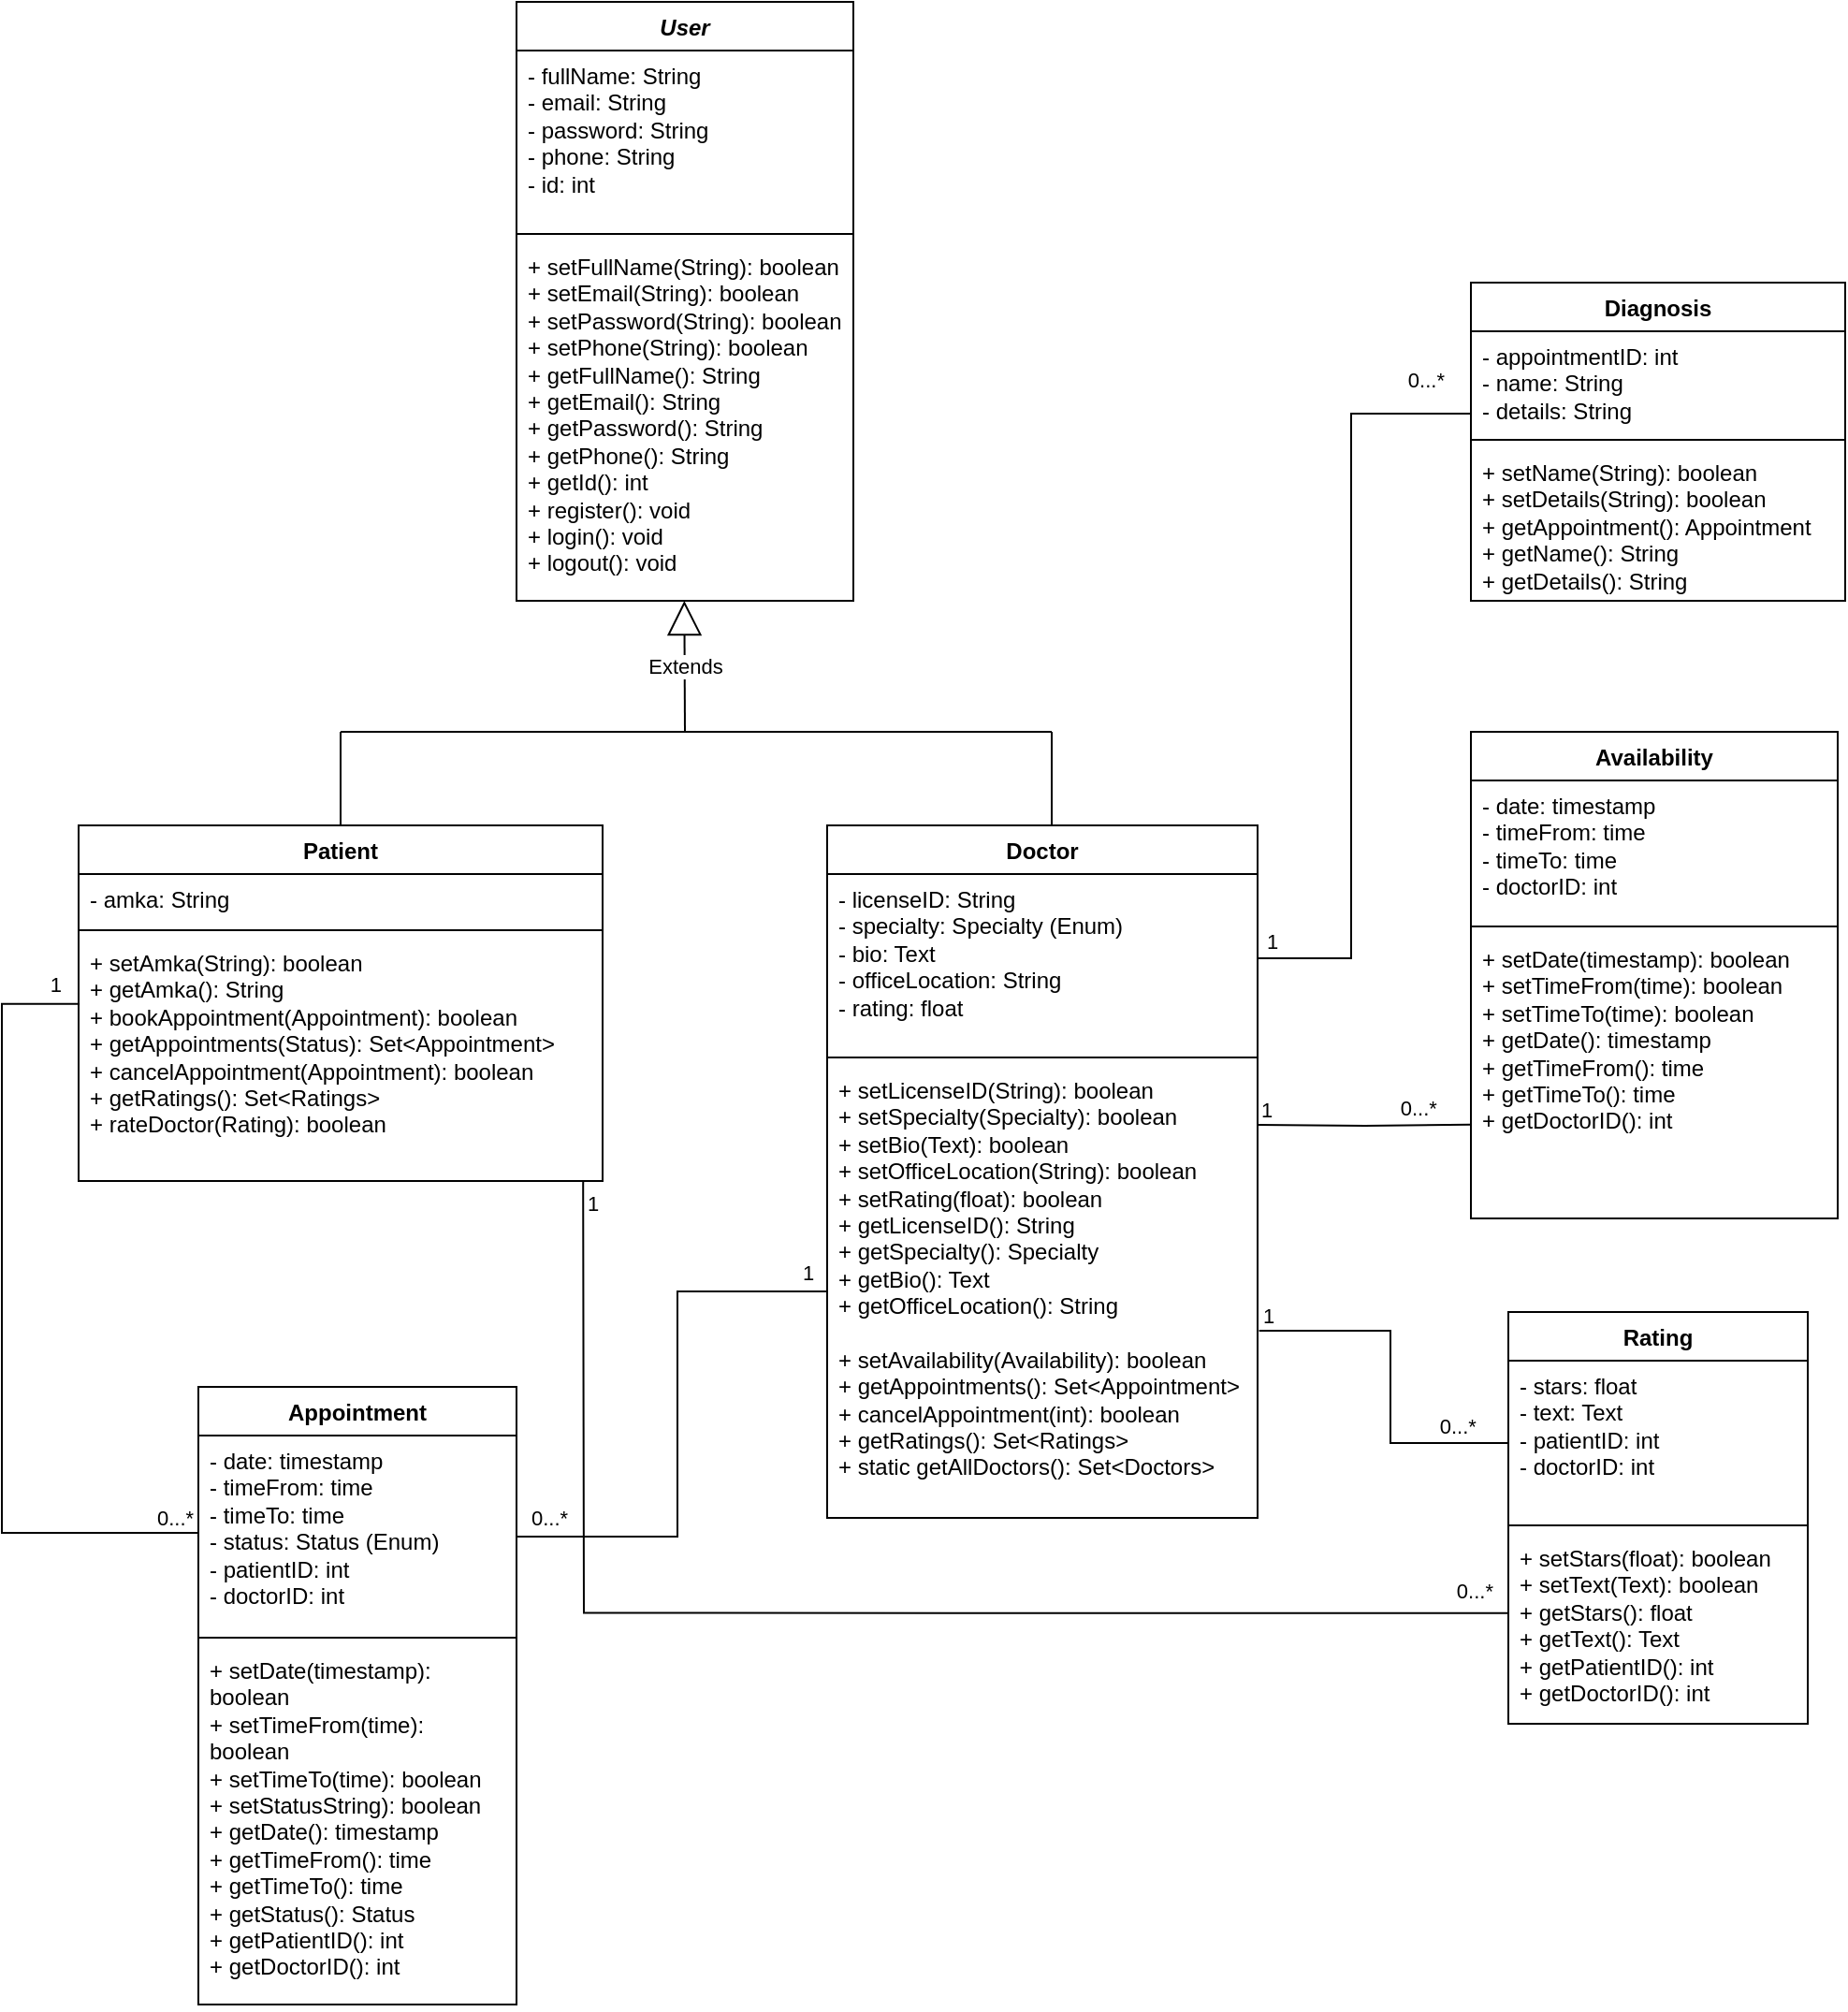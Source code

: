 <mxfile>
    <diagram name="Σελίδα-1" id="ma7eOHYsg1zkFZsJwAv3">
        <mxGraphModel dx="3332" dy="1448" grid="1" gridSize="10" guides="1" tooltips="1" connect="1" arrows="1" fold="1" page="1" pageScale="1" pageWidth="827" pageHeight="1169" math="0" shadow="0">
            <root>
                <mxCell id="0"/>
                <mxCell id="1" parent="0"/>
                <mxCell id="nEy-xEynWaODndx7Sjhn-1" value="&lt;i&gt;User&lt;/i&gt;" style="swimlane;fontStyle=1;align=center;verticalAlign=top;childLayout=stackLayout;horizontal=1;startSize=26;horizontalStack=0;resizeParent=1;resizeParentMax=0;resizeLast=0;collapsible=1;marginBottom=0;whiteSpace=wrap;html=1;" parent="1" vertex="1">
                    <mxGeometry x="-96" y="50" width="180" height="320" as="geometry">
                        <mxRectangle x="-120" y="40" width="70" height="30" as="alternateBounds"/>
                    </mxGeometry>
                </mxCell>
                <mxCell id="nEy-xEynWaODndx7Sjhn-2" value="- fullName: String&lt;div&gt;- email: String&lt;/div&gt;&lt;div&gt;- password: String&lt;/div&gt;&lt;div&gt;- phone: String&lt;/div&gt;&lt;div&gt;- id: int&lt;/div&gt;" style="text;strokeColor=none;fillColor=none;align=left;verticalAlign=top;spacingLeft=4;spacingRight=4;overflow=hidden;rotatable=0;points=[[0,0.5],[1,0.5]];portConstraint=eastwest;whiteSpace=wrap;html=1;" parent="nEy-xEynWaODndx7Sjhn-1" vertex="1">
                    <mxGeometry y="26" width="180" height="94" as="geometry"/>
                </mxCell>
                <mxCell id="nEy-xEynWaODndx7Sjhn-3" value="" style="line;strokeWidth=1;fillColor=none;align=left;verticalAlign=middle;spacingTop=-1;spacingLeft=3;spacingRight=3;rotatable=0;labelPosition=right;points=[];portConstraint=eastwest;strokeColor=inherit;" parent="nEy-xEynWaODndx7Sjhn-1" vertex="1">
                    <mxGeometry y="120" width="180" height="8" as="geometry"/>
                </mxCell>
                <mxCell id="nEy-xEynWaODndx7Sjhn-4" value="&lt;div&gt;+ setFullName(String): boolean&lt;/div&gt;&lt;div&gt;&lt;div&gt;+ setEmail(String): boolean&lt;/div&gt;&lt;/div&gt;&lt;div&gt;&lt;div&gt;+ setPassword(String): boolean&lt;/div&gt;&lt;/div&gt;&lt;div&gt;&lt;div&gt;+ setPhone(String): boolean&lt;/div&gt;&lt;/div&gt;&lt;div&gt;&lt;div&gt;+ getFullName(): String&lt;/div&gt;&lt;div&gt;+ getEmail(): String&lt;/div&gt;&lt;div&gt;+ getPassword(): String&lt;/div&gt;&lt;div&gt;+ getPhone(): String&lt;/div&gt;&lt;/div&gt;&lt;div&gt;+ getId(): int&lt;/div&gt;+ register(): void&lt;div&gt;&lt;div&gt;&lt;div&gt;+ login(): void&lt;div&gt;+ logout(): void&lt;div&gt;&lt;br&gt;&lt;/div&gt;&lt;/div&gt;&lt;/div&gt;&lt;/div&gt;&lt;/div&gt;" style="text;strokeColor=none;fillColor=none;align=left;verticalAlign=top;spacingLeft=4;spacingRight=4;overflow=hidden;rotatable=0;points=[[0,0.5],[1,0.5]];portConstraint=eastwest;whiteSpace=wrap;html=1;" parent="nEy-xEynWaODndx7Sjhn-1" vertex="1">
                    <mxGeometry y="128" width="180" height="192" as="geometry"/>
                </mxCell>
                <mxCell id="nEy-xEynWaODndx7Sjhn-5" value="Doctor" style="swimlane;fontStyle=1;align=center;verticalAlign=top;childLayout=stackLayout;horizontal=1;startSize=26;horizontalStack=0;resizeParent=1;resizeParentMax=0;resizeLast=0;collapsible=1;marginBottom=0;whiteSpace=wrap;html=1;" parent="1" vertex="1">
                    <mxGeometry x="70" y="490" width="230" height="370" as="geometry"/>
                </mxCell>
                <mxCell id="nEy-xEynWaODndx7Sjhn-6" value="- licenseID: String&lt;div&gt;- specialty: Specialty (Enum)&lt;/div&gt;&lt;div&gt;- bio: Text&lt;/div&gt;&lt;div&gt;- officeLocation: String&lt;/div&gt;&lt;div&gt;- rating: float&lt;/div&gt;" style="text;strokeColor=none;fillColor=none;align=left;verticalAlign=top;spacingLeft=4;spacingRight=4;overflow=hidden;rotatable=0;points=[[0,0.5],[1,0.5]];portConstraint=eastwest;whiteSpace=wrap;html=1;" parent="nEy-xEynWaODndx7Sjhn-5" vertex="1">
                    <mxGeometry y="26" width="230" height="94" as="geometry"/>
                </mxCell>
                <mxCell id="nEy-xEynWaODndx7Sjhn-7" value="" style="line;strokeWidth=1;fillColor=none;align=left;verticalAlign=middle;spacingTop=-1;spacingLeft=3;spacingRight=3;rotatable=0;labelPosition=right;points=[];portConstraint=eastwest;strokeColor=inherit;" parent="nEy-xEynWaODndx7Sjhn-5" vertex="1">
                    <mxGeometry y="120" width="230" height="8" as="geometry"/>
                </mxCell>
                <mxCell id="nEy-xEynWaODndx7Sjhn-8" value="&lt;div&gt;&lt;div&gt;+ setLicenseID(String): boolean&lt;/div&gt;&lt;div&gt;+ setSpecialty(Specialty): boolean&lt;/div&gt;&lt;div&gt;+ setBio(Text):&amp;nbsp;&lt;span style=&quot;background-color: transparent; color: light-dark(rgb(0, 0, 0), rgb(255, 255, 255));&quot;&gt;boolean&lt;/span&gt;&lt;/div&gt;&lt;div&gt;+ setOfficeLocation(String):&amp;nbsp;&lt;span style=&quot;background-color: transparent; color: light-dark(rgb(0, 0, 0), rgb(255, 255, 255));&quot;&gt;boolean&lt;/span&gt;&lt;/div&gt;&lt;div&gt;+ setRating(float):&amp;nbsp;&lt;span style=&quot;background-color: transparent; color: light-dark(rgb(0, 0, 0), rgb(255, 255, 255));&quot;&gt;boolean&lt;/span&gt;&lt;/div&gt;&lt;div&gt;&lt;div&gt;+ getLicenseID(): String&lt;/div&gt;&lt;div&gt;+ getSpecialty(): Specialty&lt;/div&gt;&lt;div&gt;+ getBio(): Text&lt;/div&gt;&lt;div&gt;+ getOfficeLocation(): String&lt;/div&gt;&lt;/div&gt;&lt;/div&gt;&lt;div&gt;&lt;br&gt;&lt;/div&gt;+ setAvailability(Availability): boolean&lt;div&gt;&lt;span style=&quot;background-color: transparent; color: light-dark(rgb(0, 0, 0), rgb(255, 255, 255));&quot;&gt;+ getAppointments(): Set&amp;lt;Appointment&amp;gt;&lt;/span&gt;&lt;div&gt;&lt;div&gt;+ cancelAppointment(int): boolean&lt;/div&gt;&lt;div&gt;+ getRatings(): Set&amp;lt;Ratings&amp;gt;&lt;/div&gt;&lt;/div&gt;&lt;/div&gt;&lt;div&gt;+ static getAll&lt;span style=&quot;background-color: transparent; color: light-dark(rgb(0, 0, 0), rgb(255, 255, 255));&quot;&gt;Doctors(): Set&amp;lt;Doctors&amp;gt;&lt;/span&gt;&lt;/div&gt;" style="text;strokeColor=none;fillColor=none;align=left;verticalAlign=top;spacingLeft=4;spacingRight=4;overflow=hidden;rotatable=0;points=[[0,0.5],[1,0.5]];portConstraint=eastwest;whiteSpace=wrap;html=1;" parent="nEy-xEynWaODndx7Sjhn-5" vertex="1">
                    <mxGeometry y="128" width="230" height="242" as="geometry"/>
                </mxCell>
                <mxCell id="nEy-xEynWaODndx7Sjhn-9" value="Patient" style="swimlane;fontStyle=1;align=center;verticalAlign=top;childLayout=stackLayout;horizontal=1;startSize=26;horizontalStack=0;resizeParent=1;resizeParentMax=0;resizeLast=0;collapsible=1;marginBottom=0;whiteSpace=wrap;html=1;" parent="1" vertex="1">
                    <mxGeometry x="-330" y="490" width="280" height="190" as="geometry"/>
                </mxCell>
                <mxCell id="nEy-xEynWaODndx7Sjhn-10" value="- amka: String" style="text;strokeColor=none;fillColor=none;align=left;verticalAlign=top;spacingLeft=4;spacingRight=4;overflow=hidden;rotatable=0;points=[[0,0.5],[1,0.5]];portConstraint=eastwest;whiteSpace=wrap;html=1;" parent="nEy-xEynWaODndx7Sjhn-9" vertex="1">
                    <mxGeometry y="26" width="280" height="26" as="geometry"/>
                </mxCell>
                <mxCell id="nEy-xEynWaODndx7Sjhn-11" value="" style="line;strokeWidth=1;fillColor=none;align=left;verticalAlign=middle;spacingTop=-1;spacingLeft=3;spacingRight=3;rotatable=0;labelPosition=right;points=[];portConstraint=eastwest;strokeColor=inherit;" parent="nEy-xEynWaODndx7Sjhn-9" vertex="1">
                    <mxGeometry y="52" width="280" height="8" as="geometry"/>
                </mxCell>
                <mxCell id="nEy-xEynWaODndx7Sjhn-12" value="&lt;div&gt;&lt;div&gt;&lt;span style=&quot;background-color: transparent; color: light-dark(rgb(0, 0, 0), rgb(255, 255, 255));&quot;&gt;+ setAmka(String): boolean&lt;/span&gt;&lt;/div&gt;&lt;div&gt;&lt;div&gt;+ getAmka(): String&lt;/div&gt;&lt;/div&gt;&lt;/div&gt;&lt;div&gt;+ bookAppointment(Appointment): boolean&lt;/div&gt;&lt;div&gt;+ getAppointments(Status): Set&amp;lt;Appointment&amp;gt;&amp;nbsp;&lt;span style=&quot;white-space: pre;&quot;&gt;&#x9;&lt;/span&gt;&lt;/div&gt;&lt;div&gt;&lt;div&gt;+ cancelAppointment(Appointment): boolean&lt;/div&gt;&lt;/div&gt;&lt;div&gt;&lt;span style=&quot;background-color: transparent; color: light-dark(rgb(0, 0, 0), rgb(255, 255, 255));&quot;&gt;+ getRatings(): Set&amp;lt;Ratings&amp;gt;&amp;nbsp;&lt;/span&gt;&lt;/div&gt;&lt;div&gt;+ rateDoctor(Rating): boolean&lt;/div&gt;" style="text;strokeColor=none;fillColor=none;align=left;verticalAlign=top;spacingLeft=4;spacingRight=4;overflow=hidden;rotatable=0;points=[[0,0.5],[1,0.5]];portConstraint=eastwest;whiteSpace=wrap;html=1;" parent="nEy-xEynWaODndx7Sjhn-9" vertex="1">
                    <mxGeometry y="60" width="280" height="130" as="geometry"/>
                </mxCell>
                <mxCell id="nEy-xEynWaODndx7Sjhn-13" value="Appointment" style="swimlane;fontStyle=1;align=center;verticalAlign=top;childLayout=stackLayout;horizontal=1;startSize=26;horizontalStack=0;resizeParent=1;resizeParentMax=0;resizeLast=0;collapsible=1;marginBottom=0;whiteSpace=wrap;html=1;" parent="1" vertex="1">
                    <mxGeometry x="-266" y="790" width="170" height="330" as="geometry"/>
                </mxCell>
                <mxCell id="nEy-xEynWaODndx7Sjhn-14" value="- date: timestamp&lt;div&gt;- timeFrom: time&lt;/div&gt;&lt;div&gt;- timeTo: time&lt;/div&gt;&lt;div&gt;- status: Status (Enum)&lt;/div&gt;&lt;div&gt;- patientID: int&lt;/div&gt;&lt;div&gt;- doctorID: int&amp;nbsp;&lt;/div&gt;" style="text;strokeColor=none;fillColor=none;align=left;verticalAlign=top;spacingLeft=4;spacingRight=4;overflow=hidden;rotatable=0;points=[[0,0.5],[1,0.5]];portConstraint=eastwest;whiteSpace=wrap;html=1;" parent="nEy-xEynWaODndx7Sjhn-13" vertex="1">
                    <mxGeometry y="26" width="170" height="104" as="geometry"/>
                </mxCell>
                <mxCell id="nEy-xEynWaODndx7Sjhn-15" value="" style="line;strokeWidth=1;fillColor=none;align=left;verticalAlign=middle;spacingTop=-1;spacingLeft=3;spacingRight=3;rotatable=0;labelPosition=right;points=[];portConstraint=eastwest;strokeColor=inherit;" parent="nEy-xEynWaODndx7Sjhn-13" vertex="1">
                    <mxGeometry y="130" width="170" height="8" as="geometry"/>
                </mxCell>
                <mxCell id="nEy-xEynWaODndx7Sjhn-16" value="&lt;div&gt;+ setDate(timestamp): boolean&lt;/div&gt;&lt;div&gt;+ setTimeFrom(time): boolean&lt;/div&gt;&lt;div&gt;+ setTimeTo(time): boolean&lt;/div&gt;&lt;div&gt;+ setStatusString): boolean&lt;/div&gt;&lt;div&gt;&lt;div&gt;+ getDate(): timestamp&lt;/div&gt;&lt;/div&gt;&lt;div&gt;&lt;div&gt;+ getTimeFrom(): time&lt;/div&gt;&lt;/div&gt;&lt;div&gt;&lt;div&gt;+ getTimeTo(): time&lt;/div&gt;&lt;div&gt;+ getStatus(): Status&lt;/div&gt;&lt;div&gt;+ getPatientID(): int&lt;/div&gt;&lt;div&gt;+ getDoctorID(): int&lt;/div&gt;&lt;/div&gt;" style="text;strokeColor=none;fillColor=none;align=left;verticalAlign=top;spacingLeft=4;spacingRight=4;overflow=hidden;rotatable=0;points=[[0,0.5],[1,0.5]];portConstraint=eastwest;whiteSpace=wrap;html=1;" parent="nEy-xEynWaODndx7Sjhn-13" vertex="1">
                    <mxGeometry y="138" width="170" height="192" as="geometry"/>
                </mxCell>
                <mxCell id="nEy-xEynWaODndx7Sjhn-17" value="Availability" style="swimlane;fontStyle=1;align=center;verticalAlign=top;childLayout=stackLayout;horizontal=1;startSize=26;horizontalStack=0;resizeParent=1;resizeParentMax=0;resizeLast=0;collapsible=1;marginBottom=0;whiteSpace=wrap;html=1;" parent="1" vertex="1">
                    <mxGeometry x="414" y="440" width="196" height="260" as="geometry"/>
                </mxCell>
                <mxCell id="nEy-xEynWaODndx7Sjhn-18" value="- date: timestamp&lt;div&gt;- timeFrom: time&lt;/div&gt;&lt;div&gt;- timeTo: time&lt;/div&gt;&lt;div&gt;- doctorID: int&lt;/div&gt;" style="text;strokeColor=none;fillColor=none;align=left;verticalAlign=top;spacingLeft=4;spacingRight=4;overflow=hidden;rotatable=0;points=[[0,0.5],[1,0.5]];portConstraint=eastwest;whiteSpace=wrap;html=1;" parent="nEy-xEynWaODndx7Sjhn-17" vertex="1">
                    <mxGeometry y="26" width="196" height="74" as="geometry"/>
                </mxCell>
                <mxCell id="nEy-xEynWaODndx7Sjhn-19" value="" style="line;strokeWidth=1;fillColor=none;align=left;verticalAlign=middle;spacingTop=-1;spacingLeft=3;spacingRight=3;rotatable=0;labelPosition=right;points=[];portConstraint=eastwest;strokeColor=inherit;" parent="nEy-xEynWaODndx7Sjhn-17" vertex="1">
                    <mxGeometry y="100" width="196" height="8" as="geometry"/>
                </mxCell>
                <mxCell id="nEy-xEynWaODndx7Sjhn-20" value="&lt;div&gt;+ setDate(timestamp): boolean&lt;/div&gt;&lt;div&gt;+ setTimeFrom(time): boolean&lt;/div&gt;&lt;div&gt;+ setTimeTo(time): boolean&lt;/div&gt;&lt;div&gt;+ getDate(): timestamp&lt;/div&gt;&lt;div&gt;+ getTimeFrom(): time&lt;/div&gt;&lt;div&gt;&lt;div&gt;+ getTimeTo(): time&lt;/div&gt;&lt;div&gt;+ getDoctorID(): int&lt;/div&gt;&lt;/div&gt;" style="text;strokeColor=none;fillColor=none;align=left;verticalAlign=top;spacingLeft=4;spacingRight=4;overflow=hidden;rotatable=0;points=[[0,0.5],[1,0.5]];portConstraint=eastwest;whiteSpace=wrap;html=1;" parent="nEy-xEynWaODndx7Sjhn-17" vertex="1">
                    <mxGeometry y="108" width="196" height="152" as="geometry"/>
                </mxCell>
                <mxCell id="nEy-xEynWaODndx7Sjhn-21" value="Rating" style="swimlane;fontStyle=1;align=center;verticalAlign=top;childLayout=stackLayout;horizontal=1;startSize=26;horizontalStack=0;resizeParent=1;resizeParentMax=0;resizeLast=0;collapsible=1;marginBottom=0;whiteSpace=wrap;html=1;" parent="1" vertex="1">
                    <mxGeometry x="434" y="750" width="160" height="220" as="geometry"/>
                </mxCell>
                <mxCell id="nEy-xEynWaODndx7Sjhn-22" value="- stars: float&lt;div&gt;- text: Text&lt;/div&gt;&lt;div&gt;- patientID: int&lt;/div&gt;&lt;div&gt;- doctorID: int&lt;/div&gt;" style="text;strokeColor=none;fillColor=none;align=left;verticalAlign=top;spacingLeft=4;spacingRight=4;overflow=hidden;rotatable=0;points=[[0,0.5],[1,0.5]];portConstraint=eastwest;whiteSpace=wrap;html=1;" parent="nEy-xEynWaODndx7Sjhn-21" vertex="1">
                    <mxGeometry y="26" width="160" height="84" as="geometry"/>
                </mxCell>
                <mxCell id="nEy-xEynWaODndx7Sjhn-23" value="" style="line;strokeWidth=1;fillColor=none;align=left;verticalAlign=middle;spacingTop=-1;spacingLeft=3;spacingRight=3;rotatable=0;labelPosition=right;points=[];portConstraint=eastwest;strokeColor=inherit;" parent="nEy-xEynWaODndx7Sjhn-21" vertex="1">
                    <mxGeometry y="110" width="160" height="8" as="geometry"/>
                </mxCell>
                <mxCell id="nEy-xEynWaODndx7Sjhn-24" value="&lt;div&gt;&lt;span style=&quot;background-color: transparent; color: light-dark(rgb(0, 0, 0), rgb(255, 255, 255));&quot;&gt;+ setStars(float): boolean&lt;/span&gt;&lt;/div&gt;&lt;div&gt;+ setText(Text): boolean&lt;/div&gt;&lt;div&gt;&lt;div&gt;+ getStars(): float&lt;/div&gt;&lt;div&gt;&lt;/div&gt;&lt;/div&gt;&lt;div&gt;&lt;div&gt;+ getText(): Text&lt;/div&gt;&lt;div&gt;+ getPatientID(): int&lt;/div&gt;&lt;div&gt;+ getDoctorID(): int&lt;/div&gt;&lt;/div&gt;" style="text;strokeColor=none;fillColor=none;align=left;verticalAlign=top;spacingLeft=4;spacingRight=4;overflow=hidden;rotatable=0;points=[[0,0.5],[1,0.5]];portConstraint=eastwest;whiteSpace=wrap;html=1;" parent="nEy-xEynWaODndx7Sjhn-21" vertex="1">
                    <mxGeometry y="118" width="160" height="102" as="geometry"/>
                </mxCell>
                <mxCell id="nEy-xEynWaODndx7Sjhn-25" value="Diagnosis" style="swimlane;fontStyle=1;align=center;verticalAlign=top;childLayout=stackLayout;horizontal=1;startSize=26;horizontalStack=0;resizeParent=1;resizeParentMax=0;resizeLast=0;collapsible=1;marginBottom=0;whiteSpace=wrap;html=1;" parent="1" vertex="1">
                    <mxGeometry x="414" y="200" width="200" height="170" as="geometry"/>
                </mxCell>
                <mxCell id="nEy-xEynWaODndx7Sjhn-26" value="- appointmentID: int&lt;div&gt;- name: String&lt;/div&gt;&lt;div&gt;- details: String&lt;/div&gt;" style="text;strokeColor=none;fillColor=none;align=left;verticalAlign=top;spacingLeft=4;spacingRight=4;overflow=hidden;rotatable=0;points=[[0,0.5],[1,0.5]];portConstraint=eastwest;whiteSpace=wrap;html=1;" parent="nEy-xEynWaODndx7Sjhn-25" vertex="1">
                    <mxGeometry y="26" width="200" height="54" as="geometry"/>
                </mxCell>
                <mxCell id="nEy-xEynWaODndx7Sjhn-27" value="" style="line;strokeWidth=1;fillColor=none;align=left;verticalAlign=middle;spacingTop=-1;spacingLeft=3;spacingRight=3;rotatable=0;labelPosition=right;points=[];portConstraint=eastwest;strokeColor=inherit;" parent="nEy-xEynWaODndx7Sjhn-25" vertex="1">
                    <mxGeometry y="80" width="200" height="8" as="geometry"/>
                </mxCell>
                <mxCell id="nEy-xEynWaODndx7Sjhn-28" value="&lt;div&gt;&lt;span style=&quot;background-color: transparent; color: light-dark(rgb(0, 0, 0), rgb(255, 255, 255));&quot;&gt;+ setName(String): boolean&lt;/span&gt;&lt;/div&gt;&lt;div&gt;+ setDetails(String): boolean&lt;/div&gt;&lt;div&gt;&lt;div&gt;+ getAppointment(): Appointment&lt;/div&gt;&lt;div&gt;+ getName(): String&lt;/div&gt;&lt;div&gt;+ getDetails(): String&lt;/div&gt;&lt;/div&gt;" style="text;strokeColor=none;fillColor=none;align=left;verticalAlign=top;spacingLeft=4;spacingRight=4;overflow=hidden;rotatable=0;points=[[0,0.5],[1,0.5]];portConstraint=eastwest;whiteSpace=wrap;html=1;" parent="nEy-xEynWaODndx7Sjhn-25" vertex="1">
                    <mxGeometry y="88" width="200" height="82" as="geometry"/>
                </mxCell>
                <mxCell id="X38XL1E0ZOS0bh-JIAz3-3" value="Extends" style="endArrow=block;endSize=16;endFill=0;html=1;rounded=0;entryX=0.156;entryY=0.984;entryDx=0;entryDy=0;entryPerimeter=0;" parent="1" edge="1">
                    <mxGeometry width="160" relative="1" as="geometry">
                        <mxPoint x="-6" y="440" as="sourcePoint"/>
                        <mxPoint x="-6.32" y="369.998" as="targetPoint"/>
                    </mxGeometry>
                </mxCell>
                <mxCell id="X38XL1E0ZOS0bh-JIAz3-4" value="" style="endArrow=none;html=1;rounded=0;" parent="1" edge="1">
                    <mxGeometry width="50" height="50" relative="1" as="geometry">
                        <mxPoint x="-190" y="440" as="sourcePoint"/>
                        <mxPoint x="190" y="440" as="targetPoint"/>
                    </mxGeometry>
                </mxCell>
                <mxCell id="X38XL1E0ZOS0bh-JIAz3-5" value="" style="endArrow=none;html=1;rounded=0;exitX=0.5;exitY=0;exitDx=0;exitDy=0;" parent="1" source="nEy-xEynWaODndx7Sjhn-9" edge="1">
                    <mxGeometry width="50" height="50" relative="1" as="geometry">
                        <mxPoint x="-240" y="490" as="sourcePoint"/>
                        <mxPoint x="-190" y="440" as="targetPoint"/>
                    </mxGeometry>
                </mxCell>
                <mxCell id="X38XL1E0ZOS0bh-JIAz3-6" value="" style="endArrow=none;html=1;rounded=0;exitX=0.5;exitY=0;exitDx=0;exitDy=0;" parent="1" edge="1">
                    <mxGeometry width="50" height="50" relative="1" as="geometry">
                        <mxPoint x="190" y="490" as="sourcePoint"/>
                        <mxPoint x="190" y="440" as="targetPoint"/>
                    </mxGeometry>
                </mxCell>
                <mxCell id="X38XL1E0ZOS0bh-JIAz3-14" value="" style="endArrow=none;html=1;edgeStyle=orthogonalEdgeStyle;rounded=0;entryX=0;entryY=0.5;entryDx=0;entryDy=0;" parent="1" target="nEy-xEynWaODndx7Sjhn-8" edge="1">
                    <mxGeometry relative="1" as="geometry">
                        <mxPoint x="-96" y="870" as="sourcePoint"/>
                        <mxPoint x="10" y="660" as="targetPoint"/>
                        <Array as="points">
                            <mxPoint x="-10" y="870"/>
                            <mxPoint x="-10" y="739"/>
                        </Array>
                    </mxGeometry>
                </mxCell>
                <mxCell id="X38XL1E0ZOS0bh-JIAz3-15" value="0...*" style="edgeLabel;resizable=0;html=1;align=left;verticalAlign=bottom;" parent="X38XL1E0ZOS0bh-JIAz3-14" connectable="0" vertex="1">
                    <mxGeometry x="-1" relative="1" as="geometry">
                        <mxPoint x="6" y="-2" as="offset"/>
                    </mxGeometry>
                </mxCell>
                <mxCell id="X38XL1E0ZOS0bh-JIAz3-17" value="1" style="edgeLabel;resizable=0;html=1;align=left;verticalAlign=bottom;" parent="1" connectable="0" vertex="1">
                    <mxGeometry x="40" y="690" as="geometry">
                        <mxPoint x="15" y="47" as="offset"/>
                    </mxGeometry>
                </mxCell>
                <mxCell id="X38XL1E0ZOS0bh-JIAz3-18" value="" style="endArrow=none;html=1;edgeStyle=orthogonalEdgeStyle;rounded=0;entryX=0.002;entryY=0.272;entryDx=0;entryDy=0;entryPerimeter=0;exitX=0.005;exitY=0.541;exitDx=0;exitDy=0;exitPerimeter=0;" parent="1" target="nEy-xEynWaODndx7Sjhn-12" edge="1">
                    <mxGeometry relative="1" as="geometry">
                        <mxPoint x="-266.05" y="870.084" as="sourcePoint"/>
                        <mxPoint x="-330.9" y="585" as="targetPoint"/>
                        <Array as="points">
                            <mxPoint x="-266" y="868"/>
                            <mxPoint x="-371" y="868"/>
                            <mxPoint x="-371" y="585"/>
                        </Array>
                    </mxGeometry>
                </mxCell>
                <mxCell id="X38XL1E0ZOS0bh-JIAz3-19" value="0...*" style="edgeLabel;resizable=0;html=1;align=left;verticalAlign=bottom;" parent="X38XL1E0ZOS0bh-JIAz3-18" connectable="0" vertex="1">
                    <mxGeometry x="-1" relative="1" as="geometry">
                        <mxPoint x="-24" y="-2" as="offset"/>
                    </mxGeometry>
                </mxCell>
                <mxCell id="X38XL1E0ZOS0bh-JIAz3-20" value="1" style="edgeLabel;resizable=0;html=1;align=right;verticalAlign=bottom;" parent="X38XL1E0ZOS0bh-JIAz3-18" connectable="0" vertex="1">
                    <mxGeometry x="1" relative="1" as="geometry">
                        <mxPoint x="-9" y="-2" as="offset"/>
                    </mxGeometry>
                </mxCell>
                <mxCell id="X38XL1E0ZOS0bh-JIAz3-25" value="" style="endArrow=none;html=1;edgeStyle=orthogonalEdgeStyle;rounded=0;" parent="1" target="nEy-xEynWaODndx7Sjhn-26" edge="1">
                    <mxGeometry relative="1" as="geometry">
                        <mxPoint x="300" y="560" as="sourcePoint"/>
                        <mxPoint x="360" y="270" as="targetPoint"/>
                        <Array as="points">
                            <mxPoint x="300" y="561"/>
                            <mxPoint x="350" y="561"/>
                            <mxPoint x="350" y="270"/>
                        </Array>
                    </mxGeometry>
                </mxCell>
                <mxCell id="X38XL1E0ZOS0bh-JIAz3-26" value="&amp;nbsp;1" style="edgeLabel;resizable=0;html=1;align=left;verticalAlign=bottom;" parent="X38XL1E0ZOS0bh-JIAz3-25" connectable="0" vertex="1">
                    <mxGeometry x="-1" relative="1" as="geometry"/>
                </mxCell>
                <mxCell id="X38XL1E0ZOS0bh-JIAz3-27" value="0...*" style="edgeLabel;resizable=0;html=1;align=right;verticalAlign=bottom;" parent="X38XL1E0ZOS0bh-JIAz3-25" connectable="0" vertex="1">
                    <mxGeometry x="1" relative="1" as="geometry">
                        <mxPoint x="-14" y="-10" as="offset"/>
                    </mxGeometry>
                </mxCell>
                <mxCell id="X38XL1E0ZOS0bh-JIAz3-28" value="" style="endArrow=none;html=1;edgeStyle=orthogonalEdgeStyle;rounded=0;entryX=0;entryY=0.67;entryDx=0;entryDy=0;entryPerimeter=0;" parent="1" target="nEy-xEynWaODndx7Sjhn-20" edge="1">
                    <mxGeometry relative="1" as="geometry">
                        <mxPoint x="300" y="650" as="sourcePoint"/>
                        <mxPoint x="410" y="650" as="targetPoint"/>
                    </mxGeometry>
                </mxCell>
                <mxCell id="X38XL1E0ZOS0bh-JIAz3-29" value="1" style="edgeLabel;resizable=0;html=1;align=left;verticalAlign=bottom;" parent="X38XL1E0ZOS0bh-JIAz3-28" connectable="0" vertex="1">
                    <mxGeometry x="-1" relative="1" as="geometry"/>
                </mxCell>
                <mxCell id="X38XL1E0ZOS0bh-JIAz3-30" value="0...*&amp;nbsp;" style="edgeLabel;resizable=0;html=1;align=right;verticalAlign=bottom;" parent="X38XL1E0ZOS0bh-JIAz3-28" connectable="0" vertex="1">
                    <mxGeometry x="1" relative="1" as="geometry">
                        <mxPoint x="-14" as="offset"/>
                    </mxGeometry>
                </mxCell>
                <mxCell id="X38XL1E0ZOS0bh-JIAz3-31" value="" style="endArrow=none;html=1;edgeStyle=orthogonalEdgeStyle;rounded=0;entryX=-0.005;entryY=0.484;entryDx=0;entryDy=0;entryPerimeter=0;strokeColor=default;" parent="1" edge="1">
                    <mxGeometry relative="1" as="geometry">
                        <mxPoint x="300.8" y="760" as="sourcePoint"/>
                        <mxPoint x="434.0" y="816.656" as="targetPoint"/>
                        <Array as="points">
                            <mxPoint x="371" y="760"/>
                            <mxPoint x="371" y="820"/>
                            <mxPoint x="434" y="820"/>
                        </Array>
                    </mxGeometry>
                </mxCell>
                <mxCell id="X38XL1E0ZOS0bh-JIAz3-32" value="1" style="edgeLabel;resizable=0;html=1;align=left;verticalAlign=bottom;" parent="X38XL1E0ZOS0bh-JIAz3-31" connectable="0" vertex="1">
                    <mxGeometry x="-1" relative="1" as="geometry"/>
                </mxCell>
                <mxCell id="X38XL1E0ZOS0bh-JIAz3-33" value="0...*&amp;nbsp;" style="edgeLabel;resizable=0;html=1;align=right;verticalAlign=bottom;" parent="X38XL1E0ZOS0bh-JIAz3-31" connectable="0" vertex="1">
                    <mxGeometry x="1" relative="1" as="geometry">
                        <mxPoint x="-14" y="3" as="offset"/>
                    </mxGeometry>
                </mxCell>
                <mxCell id="X38XL1E0ZOS0bh-JIAz3-35" value="" style="endArrow=open;endFill=1;endSize=12;html=1;rounded=0;" parent="1" edge="1">
                    <mxGeometry width="160" relative="1" as="geometry">
                        <mxPoint x="430" y="820" as="sourcePoint"/>
                        <mxPoint x="430" y="820" as="targetPoint"/>
                    </mxGeometry>
                </mxCell>
                <mxCell id="2" value="" style="endArrow=none;html=1;edgeStyle=orthogonalEdgeStyle;exitX=0.963;exitY=1.002;exitDx=0;exitDy=0;exitPerimeter=0;entryX=0.003;entryY=0.42;entryDx=0;entryDy=0;entryPerimeter=0;rounded=0;curved=0;" edge="1" parent="1" source="nEy-xEynWaODndx7Sjhn-12" target="nEy-xEynWaODndx7Sjhn-24">
                    <mxGeometry relative="1" as="geometry">
                        <mxPoint x="-60" y="690" as="sourcePoint"/>
                        <mxPoint x="430" y="910" as="targetPoint"/>
                        <Array as="points">
                            <mxPoint x="-60" y="682"/>
                            <mxPoint x="-60" y="682"/>
                            <mxPoint x="-60" y="911"/>
                        </Array>
                    </mxGeometry>
                </mxCell>
                <mxCell id="3" value="1" style="edgeLabel;resizable=0;html=1;align=left;verticalAlign=bottom;" connectable="0" vertex="1" parent="2">
                    <mxGeometry x="-1" relative="1" as="geometry">
                        <mxPoint y="20" as="offset"/>
                    </mxGeometry>
                </mxCell>
                <mxCell id="4" value="&lt;span style=&quot;color: rgb(0, 0, 0); text-align: left;&quot;&gt;0...*&lt;/span&gt;" style="edgeLabel;resizable=0;html=1;align=right;verticalAlign=bottom;" connectable="0" vertex="1" parent="2">
                    <mxGeometry x="1" relative="1" as="geometry">
                        <mxPoint x="-8" y="-3" as="offset"/>
                    </mxGeometry>
                </mxCell>
            </root>
        </mxGraphModel>
    </diagram>
</mxfile>